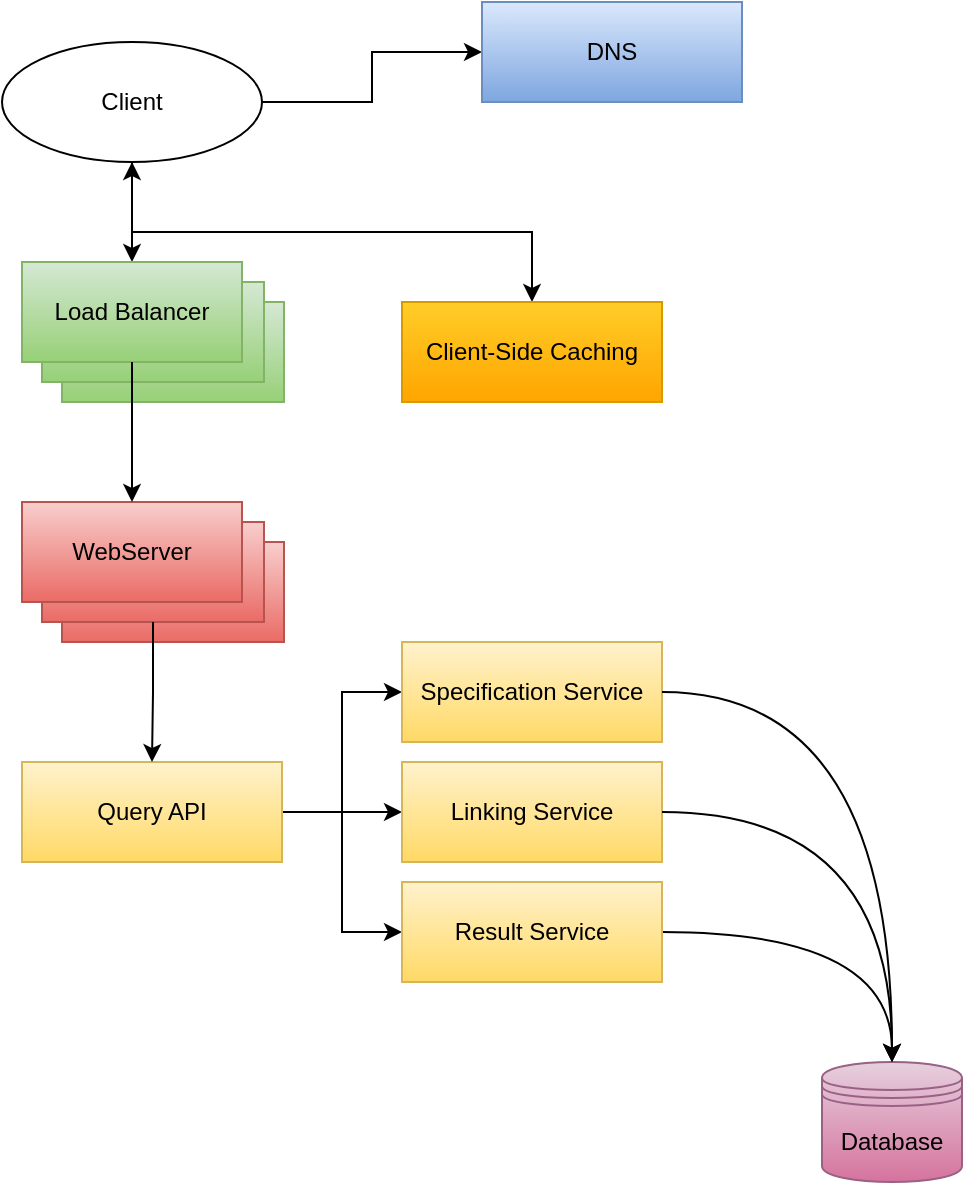 <mxfile version="21.6.3" type="github">
  <diagram name="Page-1" id="w2bBaYfWitcieAzv9LnU">
    <mxGraphModel dx="1996" dy="804" grid="1" gridSize="10" guides="1" tooltips="1" connect="1" arrows="1" fold="1" page="1" pageScale="1" pageWidth="827" pageHeight="1169" math="0" shadow="0">
      <root>
        <mxCell id="0" />
        <mxCell id="1" parent="0" />
        <mxCell id="fyddSBHif7DwTyY2rSdU-18" style="edgeStyle=orthogonalEdgeStyle;rounded=0;orthogonalLoop=1;jettySize=auto;html=1;" parent="1" source="fyddSBHif7DwTyY2rSdU-6" target="fyddSBHif7DwTyY2rSdU-14" edge="1">
          <mxGeometry relative="1" as="geometry" />
        </mxCell>
        <mxCell id="fyddSBHif7DwTyY2rSdU-57" style="edgeStyle=orthogonalEdgeStyle;rounded=0;orthogonalLoop=1;jettySize=auto;html=1;startArrow=classic;startFill=1;exitX=0.5;exitY=1;exitDx=0;exitDy=0;" parent="1" source="fyddSBHif7DwTyY2rSdU-6" target="fyddSBHif7DwTyY2rSdU-44" edge="1">
          <mxGeometry relative="1" as="geometry" />
        </mxCell>
        <mxCell id="3AUkhaHC_XbrO4-waznp-2" style="edgeStyle=orthogonalEdgeStyle;rounded=0;orthogonalLoop=1;jettySize=auto;html=1;" parent="1" source="fyddSBHif7DwTyY2rSdU-6" target="fyddSBHif7DwTyY2rSdU-62" edge="1">
          <mxGeometry relative="1" as="geometry" />
        </mxCell>
        <mxCell id="fyddSBHif7DwTyY2rSdU-6" value="Client" style="ellipse;whiteSpace=wrap;html=1;align=center;" parent="1" vertex="1">
          <mxGeometry x="160" y="40" width="130" height="60" as="geometry" />
        </mxCell>
        <mxCell id="fyddSBHif7DwTyY2rSdU-8" value="Database" style="shape=datastore;whiteSpace=wrap;html=1;fillColor=#e6d0de;strokeColor=#996185;gradientColor=#d5739d;" parent="1" vertex="1">
          <mxGeometry x="570" y="550" width="70" height="60" as="geometry" />
        </mxCell>
        <mxCell id="fyddSBHif7DwTyY2rSdU-17" value="" style="group" parent="1" vertex="1" connectable="0">
          <mxGeometry x="170" y="130" width="131" height="90" as="geometry" />
        </mxCell>
        <mxCell id="fyddSBHif7DwTyY2rSdU-30" value="" style="group" parent="fyddSBHif7DwTyY2rSdU-17" vertex="1" connectable="0">
          <mxGeometry y="20" width="131" height="70" as="geometry" />
        </mxCell>
        <mxCell id="fyddSBHif7DwTyY2rSdU-16" value="" style="verticalLabelPosition=bottom;verticalAlign=top;html=1;shape=mxgraph.basic.rect;fillColor2=none;strokeWidth=1;size=20;indent=5;fillColor=#d5e8d4;strokeColor=#82b366;gradientColor=#97d077;" parent="fyddSBHif7DwTyY2rSdU-30" vertex="1">
          <mxGeometry x="20" y="20" width="111" height="50" as="geometry" />
        </mxCell>
        <mxCell id="fyddSBHif7DwTyY2rSdU-15" value="" style="verticalLabelPosition=bottom;verticalAlign=top;html=1;shape=mxgraph.basic.rect;fillColor2=none;strokeWidth=1;size=20;indent=5;fillColor=#d5e8d4;strokeColor=#82b366;gradientColor=#97d077;" parent="fyddSBHif7DwTyY2rSdU-30" vertex="1">
          <mxGeometry x="10" y="10" width="111" height="50" as="geometry" />
        </mxCell>
        <mxCell id="fyddSBHif7DwTyY2rSdU-14" value="Load Balancer" style="html=1;whiteSpace=wrap;fillColor=#d5e8d4;strokeColor=#82b366;gradientColor=#97d077;" parent="fyddSBHif7DwTyY2rSdU-30" vertex="1">
          <mxGeometry width="110" height="50" as="geometry" />
        </mxCell>
        <mxCell id="fyddSBHif7DwTyY2rSdU-45" style="edgeStyle=orthogonalEdgeStyle;rounded=0;orthogonalLoop=1;jettySize=auto;html=1;exitX=1;exitY=0.5;exitDx=0;exitDy=0;entryX=0;entryY=0.5;entryDx=0;entryDy=0;" parent="1" source="fyddSBHif7DwTyY2rSdU-21" target="fyddSBHif7DwTyY2rSdU-41" edge="1">
          <mxGeometry relative="1" as="geometry" />
        </mxCell>
        <mxCell id="fyddSBHif7DwTyY2rSdU-46" style="edgeStyle=orthogonalEdgeStyle;rounded=0;orthogonalLoop=1;jettySize=auto;html=1;exitX=1;exitY=0.5;exitDx=0;exitDy=0;" parent="1" source="fyddSBHif7DwTyY2rSdU-21" target="fyddSBHif7DwTyY2rSdU-43" edge="1">
          <mxGeometry relative="1" as="geometry" />
        </mxCell>
        <mxCell id="fyddSBHif7DwTyY2rSdU-47" style="edgeStyle=orthogonalEdgeStyle;rounded=0;orthogonalLoop=1;jettySize=auto;html=1;exitX=1;exitY=0.5;exitDx=0;exitDy=0;entryX=0;entryY=0.5;entryDx=0;entryDy=0;" parent="1" source="fyddSBHif7DwTyY2rSdU-21" target="fyddSBHif7DwTyY2rSdU-42" edge="1">
          <mxGeometry relative="1" as="geometry" />
        </mxCell>
        <mxCell id="fyddSBHif7DwTyY2rSdU-21" value="Query API" style="html=1;whiteSpace=wrap;fillColor=#fff2cc;gradientColor=#ffd966;strokeColor=#d6b656;" parent="1" vertex="1">
          <mxGeometry x="170" y="400" width="130" height="50" as="geometry" />
        </mxCell>
        <mxCell id="fyddSBHif7DwTyY2rSdU-36" value="" style="group" parent="1" vertex="1" connectable="0">
          <mxGeometry x="170" y="250" width="131" height="90" as="geometry" />
        </mxCell>
        <mxCell id="fyddSBHif7DwTyY2rSdU-37" value="" style="group" parent="fyddSBHif7DwTyY2rSdU-36" vertex="1" connectable="0">
          <mxGeometry y="20" width="131" height="70" as="geometry" />
        </mxCell>
        <mxCell id="fyddSBHif7DwTyY2rSdU-38" value="" style="verticalLabelPosition=bottom;verticalAlign=top;html=1;shape=mxgraph.basic.rect;fillColor2=none;strokeWidth=1;size=20;indent=5;fillColor=#f8cecc;strokeColor=#b85450;gradientColor=#ea6b66;" parent="fyddSBHif7DwTyY2rSdU-37" vertex="1">
          <mxGeometry x="20" y="20" width="111" height="50" as="geometry" />
        </mxCell>
        <mxCell id="fyddSBHif7DwTyY2rSdU-39" value="" style="verticalLabelPosition=bottom;verticalAlign=top;html=1;shape=mxgraph.basic.rect;fillColor2=none;strokeWidth=1;size=20;indent=5;fillColor=#f8cecc;strokeColor=#b85450;gradientColor=#ea6b66;" parent="fyddSBHif7DwTyY2rSdU-37" vertex="1">
          <mxGeometry x="10" y="10" width="111" height="50" as="geometry" />
        </mxCell>
        <mxCell id="fyddSBHif7DwTyY2rSdU-40" value="WebServer" style="html=1;whiteSpace=wrap;fillColor=#f8cecc;strokeColor=#b85450;gradientColor=#ea6b66;" parent="fyddSBHif7DwTyY2rSdU-37" vertex="1">
          <mxGeometry width="110" height="50" as="geometry" />
        </mxCell>
        <mxCell id="fyddSBHif7DwTyY2rSdU-41" value="Specification Service" style="html=1;whiteSpace=wrap;fillColor=#fff2cc;gradientColor=#ffd966;strokeColor=#d6b656;" parent="1" vertex="1">
          <mxGeometry x="360" y="340" width="130" height="50" as="geometry" />
        </mxCell>
        <mxCell id="fyddSBHif7DwTyY2rSdU-59" style="edgeStyle=orthogonalEdgeStyle;rounded=0;orthogonalLoop=1;jettySize=auto;html=1;entryX=0.5;entryY=0;entryDx=0;entryDy=0;curved=1;" parent="1" source="fyddSBHif7DwTyY2rSdU-42" target="fyddSBHif7DwTyY2rSdU-8" edge="1">
          <mxGeometry relative="1" as="geometry" />
        </mxCell>
        <mxCell id="fyddSBHif7DwTyY2rSdU-42" value="Result Service" style="html=1;whiteSpace=wrap;fillColor=#fff2cc;gradientColor=#ffd966;strokeColor=#d6b656;" parent="1" vertex="1">
          <mxGeometry x="360" y="460" width="130" height="50" as="geometry" />
        </mxCell>
        <mxCell id="fyddSBHif7DwTyY2rSdU-43" value="Linking Service" style="html=1;whiteSpace=wrap;fillColor=#fff2cc;gradientColor=#ffd966;strokeColor=#d6b656;" parent="1" vertex="1">
          <mxGeometry x="360" y="400" width="130" height="50" as="geometry" />
        </mxCell>
        <mxCell id="fyddSBHif7DwTyY2rSdU-44" value="Client-Side Caching" style="html=1;whiteSpace=wrap;fillColor=#ffcd28;gradientColor=#ffa500;strokeColor=#d79b00;" parent="1" vertex="1">
          <mxGeometry x="360" y="170" width="130" height="50" as="geometry" />
        </mxCell>
        <mxCell id="fyddSBHif7DwTyY2rSdU-51" style="edgeStyle=orthogonalEdgeStyle;rounded=0;orthogonalLoop=1;jettySize=auto;html=1;entryX=0.5;entryY=0;entryDx=0;entryDy=0;" parent="1" source="fyddSBHif7DwTyY2rSdU-39" target="fyddSBHif7DwTyY2rSdU-21" edge="1">
          <mxGeometry relative="1" as="geometry" />
        </mxCell>
        <mxCell id="fyddSBHif7DwTyY2rSdU-54" style="edgeStyle=orthogonalEdgeStyle;rounded=0;orthogonalLoop=1;jettySize=auto;html=1;exitX=0.5;exitY=1;exitDx=0;exitDy=0;entryX=0.5;entryY=0;entryDx=0;entryDy=0;" parent="1" source="fyddSBHif7DwTyY2rSdU-14" target="fyddSBHif7DwTyY2rSdU-40" edge="1">
          <mxGeometry relative="1" as="geometry" />
        </mxCell>
        <mxCell id="fyddSBHif7DwTyY2rSdU-60" style="edgeStyle=orthogonalEdgeStyle;rounded=0;orthogonalLoop=1;jettySize=auto;html=1;entryX=0.5;entryY=0;entryDx=0;entryDy=0;curved=1;exitX=1;exitY=0.5;exitDx=0;exitDy=0;" parent="1" source="fyddSBHif7DwTyY2rSdU-43" target="fyddSBHif7DwTyY2rSdU-8" edge="1">
          <mxGeometry relative="1" as="geometry">
            <mxPoint x="500" y="495" as="sourcePoint" />
            <mxPoint x="680" y="550" as="targetPoint" />
          </mxGeometry>
        </mxCell>
        <mxCell id="fyddSBHif7DwTyY2rSdU-61" style="edgeStyle=orthogonalEdgeStyle;rounded=0;orthogonalLoop=1;jettySize=auto;html=1;entryX=0.5;entryY=0;entryDx=0;entryDy=0;curved=1;exitX=1;exitY=0.5;exitDx=0;exitDy=0;" parent="1" source="fyddSBHif7DwTyY2rSdU-41" target="fyddSBHif7DwTyY2rSdU-8" edge="1">
          <mxGeometry relative="1" as="geometry">
            <mxPoint x="510" y="505" as="sourcePoint" />
            <mxPoint x="690" y="560" as="targetPoint" />
          </mxGeometry>
        </mxCell>
        <mxCell id="fyddSBHif7DwTyY2rSdU-62" value="DNS" style="html=1;whiteSpace=wrap;fillColor=#dae8fc;gradientColor=#7ea6e0;strokeColor=#6c8ebf;" parent="1" vertex="1">
          <mxGeometry x="400" y="20" width="130" height="50" as="geometry" />
        </mxCell>
      </root>
    </mxGraphModel>
  </diagram>
</mxfile>
